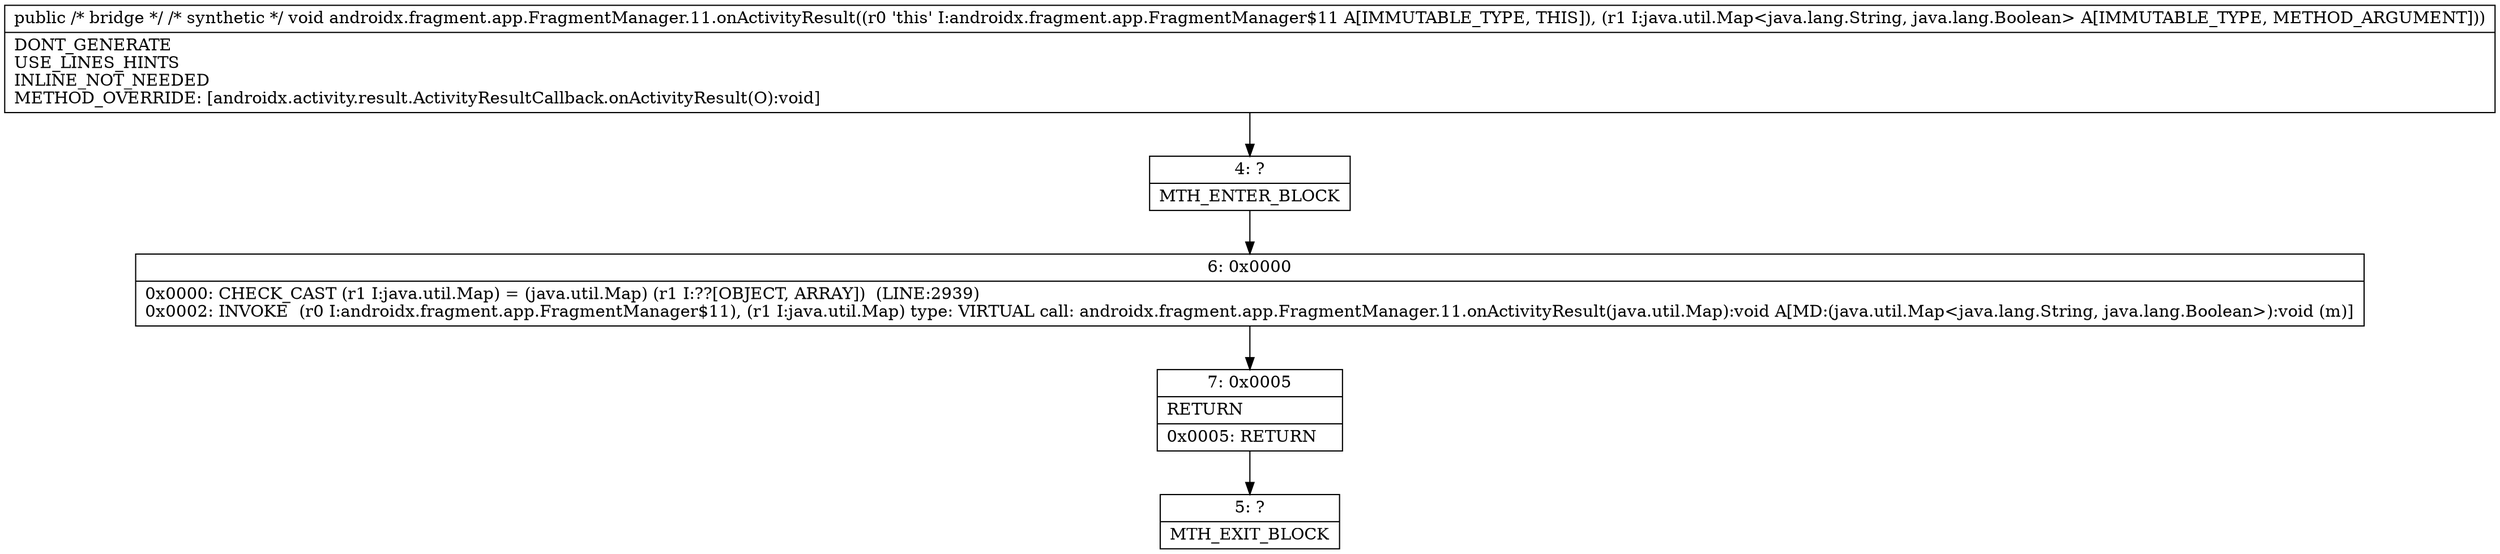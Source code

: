 digraph "CFG forandroidx.fragment.app.FragmentManager.11.onActivityResult(Ljava\/lang\/Object;)V" {
Node_4 [shape=record,label="{4\:\ ?|MTH_ENTER_BLOCK\l}"];
Node_6 [shape=record,label="{6\:\ 0x0000|0x0000: CHECK_CAST (r1 I:java.util.Map) = (java.util.Map) (r1 I:??[OBJECT, ARRAY])  (LINE:2939)\l0x0002: INVOKE  (r0 I:androidx.fragment.app.FragmentManager$11), (r1 I:java.util.Map) type: VIRTUAL call: androidx.fragment.app.FragmentManager.11.onActivityResult(java.util.Map):void A[MD:(java.util.Map\<java.lang.String, java.lang.Boolean\>):void (m)]\l}"];
Node_7 [shape=record,label="{7\:\ 0x0005|RETURN\l|0x0005: RETURN   \l}"];
Node_5 [shape=record,label="{5\:\ ?|MTH_EXIT_BLOCK\l}"];
MethodNode[shape=record,label="{public \/* bridge *\/ \/* synthetic *\/ void androidx.fragment.app.FragmentManager.11.onActivityResult((r0 'this' I:androidx.fragment.app.FragmentManager$11 A[IMMUTABLE_TYPE, THIS]), (r1 I:java.util.Map\<java.lang.String, java.lang.Boolean\> A[IMMUTABLE_TYPE, METHOD_ARGUMENT]))  | DONT_GENERATE\lUSE_LINES_HINTS\lINLINE_NOT_NEEDED\lMETHOD_OVERRIDE: [androidx.activity.result.ActivityResultCallback.onActivityResult(O):void]\l}"];
MethodNode -> Node_4;Node_4 -> Node_6;
Node_6 -> Node_7;
Node_7 -> Node_5;
}


